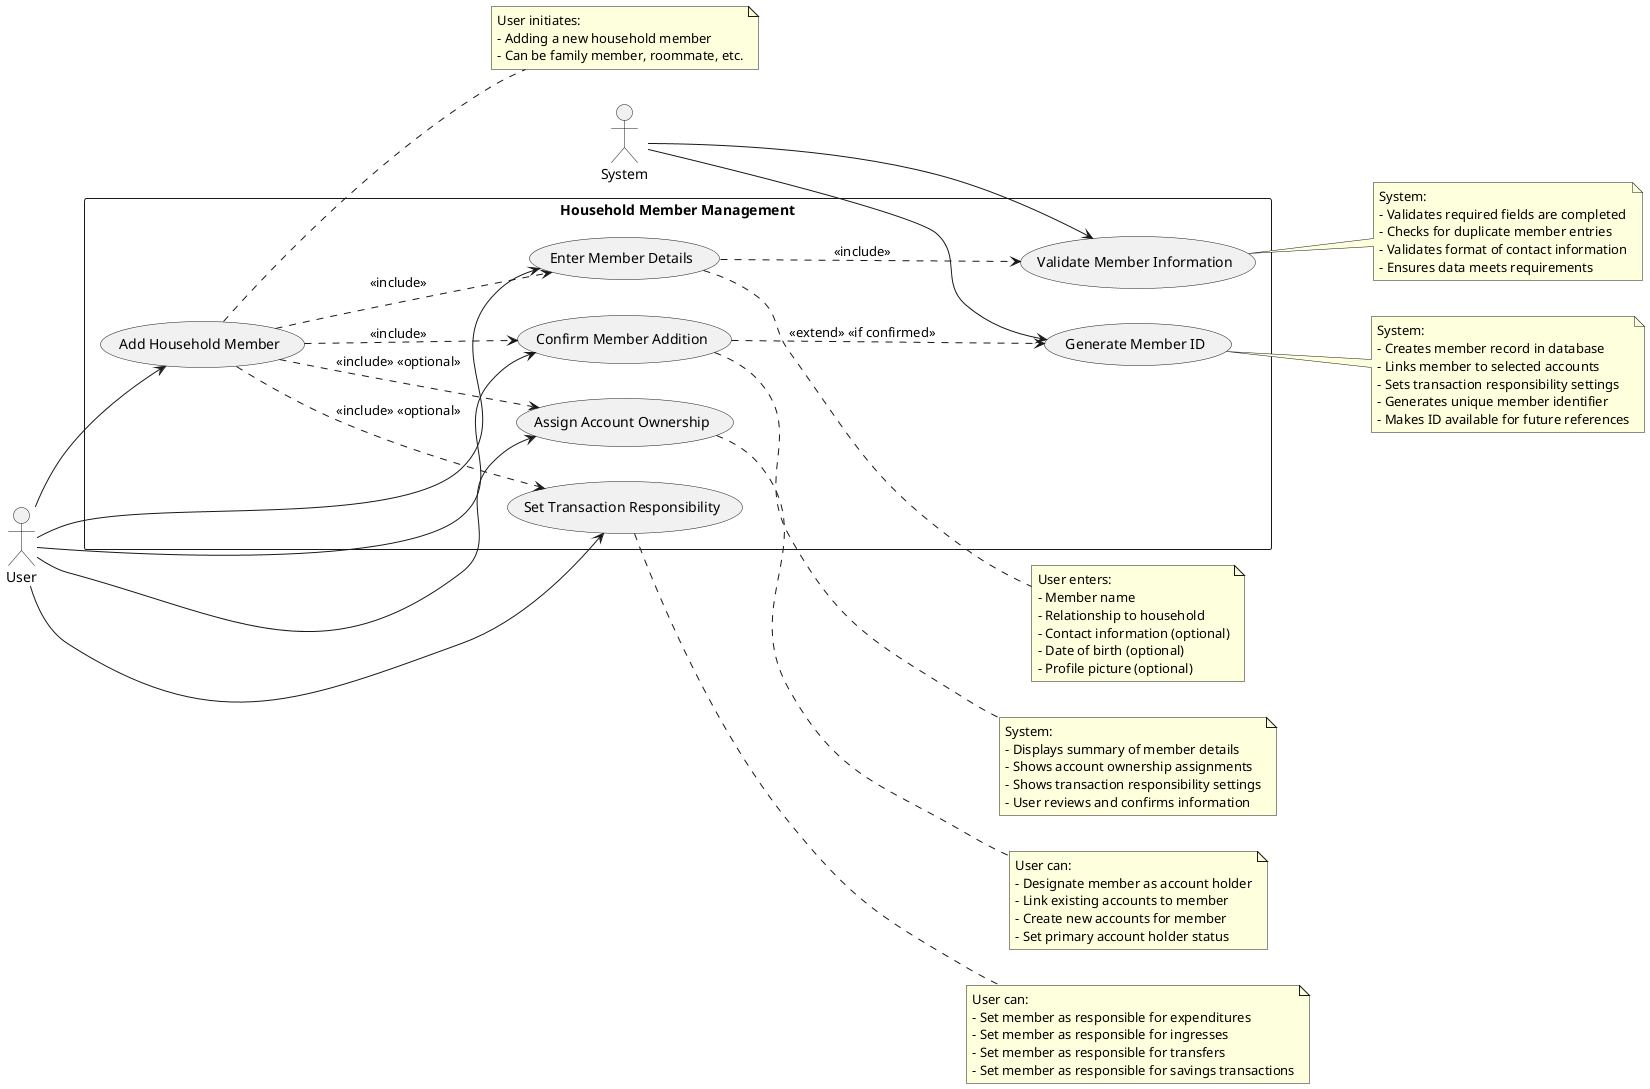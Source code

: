 @startuml
/'
    Use case: Add a new household member to the budget system
    Pre-conditions: User has access to the household management section
    Post-conditions: New household member is added to the system and can be associated with accounts and transactions
    Trigger: User initiates the process to add a new household member
'/

left to right direction
actor "User" as user
actor "System" as system

rectangle "Household Member Management" {
  usecase "Add Household Member" as UC1
  usecase "Enter Member Details" as UC2
  usecase "Validate Member Information" as UC3
  usecase "Assign Account Ownership" as UC4
  usecase "Set Transaction Responsibility" as UC5
  usecase "Confirm Member Addition" as UC6
  usecase "Generate Member ID" as UC7
}

user --> UC1
UC1 ..> UC2 : <<include>>
UC1 ..> UC4 : <<include>> <<optional>>
UC1 ..> UC5 : <<include>> <<optional>>
UC1 ..> UC6 : <<include>>
UC2 ..> UC3 : <<include>>
UC6 ..> UC7 : <<extend>> <<if confirmed>>

user --> UC2
user --> UC4
user --> UC5
user --> UC6
system --> UC3
system --> UC7

note right of UC1
  User initiates:
  - Adding a new household member
  - Can be family member, roommate, etc.
end note

note right of UC2
  User enters:
  - Member name
  - Relationship to household
  - Contact information (optional)
  - Date of birth (optional)
  - Profile picture (optional)
end note

note right of UC3
  System:
  - Validates required fields are completed
  - Checks for duplicate member entries
  - Validates format of contact information
  - Ensures data meets requirements
end note

note right of UC4
  User can:
  - Designate member as account holder
  - Link existing accounts to member
  - Create new accounts for member
  - Set primary account holder status
end note

note right of UC5
  User can:
  - Set member as responsible for expenditures
  - Set member as responsible for ingresses
  - Set member as responsible for transfers
  - Set member as responsible for savings transactions
end note

note right of UC6
  System:
  - Displays summary of member details
  - Shows account ownership assignments
  - Shows transaction responsibility settings
  - User reviews and confirms information
end note

note right of UC7
  System:
  - Creates member record in database
  - Links member to selected accounts
  - Sets transaction responsibility settings
  - Generates unique member identifier
  - Makes ID available for future references
end note

@enduml
